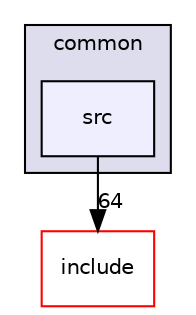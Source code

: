 digraph "/home/vicky/pgrouting/pgrouting/pgrouting/src/common/src" {
  compound=true
  node [ fontsize="10", fontname="Helvetica"];
  edge [ labelfontsize="10", labelfontname="Helvetica"];
  subgraph clusterdir_fdedb0aba14d44ce9d99bc100e026e6a {
    graph [ bgcolor="#ddddee", pencolor="black", label="common" fontname="Helvetica", fontsize="10", URL="dir_fdedb0aba14d44ce9d99bc100e026e6a.html"]
  dir_93d6226967e8e187d15fc6a8b74b4a3e [shape=box, label="src", style="filled", fillcolor="#eeeeff", pencolor="black", URL="dir_93d6226967e8e187d15fc6a8b74b4a3e.html"];
  }
  dir_d44c64559bbebec7f509842c48db8b23 [shape=box label="include" fillcolor="white" style="filled" color="red" URL="dir_d44c64559bbebec7f509842c48db8b23.html"];
  dir_93d6226967e8e187d15fc6a8b74b4a3e->dir_d44c64559bbebec7f509842c48db8b23 [headlabel="64", labeldistance=1.5 headhref="dir_000044_000000.html"];
}
